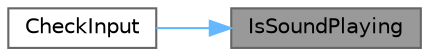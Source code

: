 digraph "IsSoundPlaying"
{
 // LATEX_PDF_SIZE
  bgcolor="transparent";
  edge [fontname=Helvetica,fontsize=10,labelfontname=Helvetica,labelfontsize=10];
  node [fontname=Helvetica,fontsize=10,shape=box,height=0.2,width=0.4];
  rankdir="RL";
  Node1 [id="Node000001",label="IsSoundPlaying",height=0.2,width=0.4,color="gray40", fillcolor="grey60", style="filled", fontcolor="black",tooltip=" "];
  Node1 -> Node2 [id="edge3_Node000001_Node000002",dir="back",color="steelblue1",style="solid",tooltip=" "];
  Node2 [id="Node000002",label="CheckInput",height=0.2,width=0.4,color="grey40", fillcolor="white", style="filled",URL="$_classes_2_player_2_player_8cpp.html#a5eb54a9945ea59e33400b413b6b6a8e8",tooltip=" "];
}
